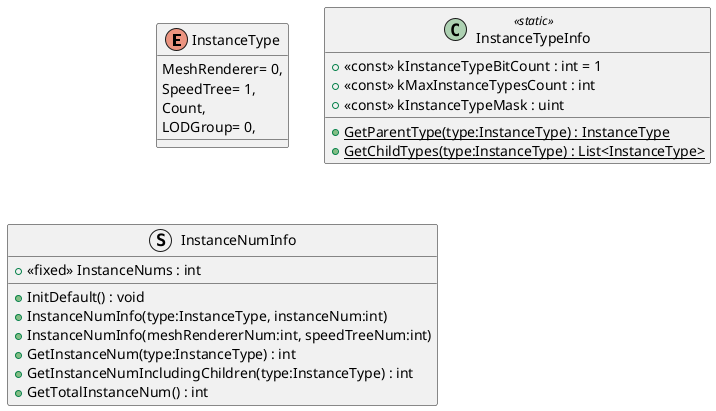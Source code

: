 @startuml
enum InstanceType {
    MeshRenderer= 0,
    SpeedTree= 1,
    Count,
    LODGroup= 0,
}
class InstanceTypeInfo <<static>> {
    + <<const>> kInstanceTypeBitCount : int = 1
    + <<const>> kMaxInstanceTypesCount : int
    + <<const>> kInstanceTypeMask : uint
    + {static} GetParentType(type:InstanceType) : InstanceType
    + {static} GetChildTypes(type:InstanceType) : List<InstanceType>
}
struct InstanceNumInfo {
    + <<fixed>> InstanceNums : int
    + InitDefault() : void
    + InstanceNumInfo(type:InstanceType, instanceNum:int)
    + InstanceNumInfo(meshRendererNum:int, speedTreeNum:int)
    + GetInstanceNum(type:InstanceType) : int
    + GetInstanceNumIncludingChildren(type:InstanceType) : int
    + GetTotalInstanceNum() : int
}
@enduml
